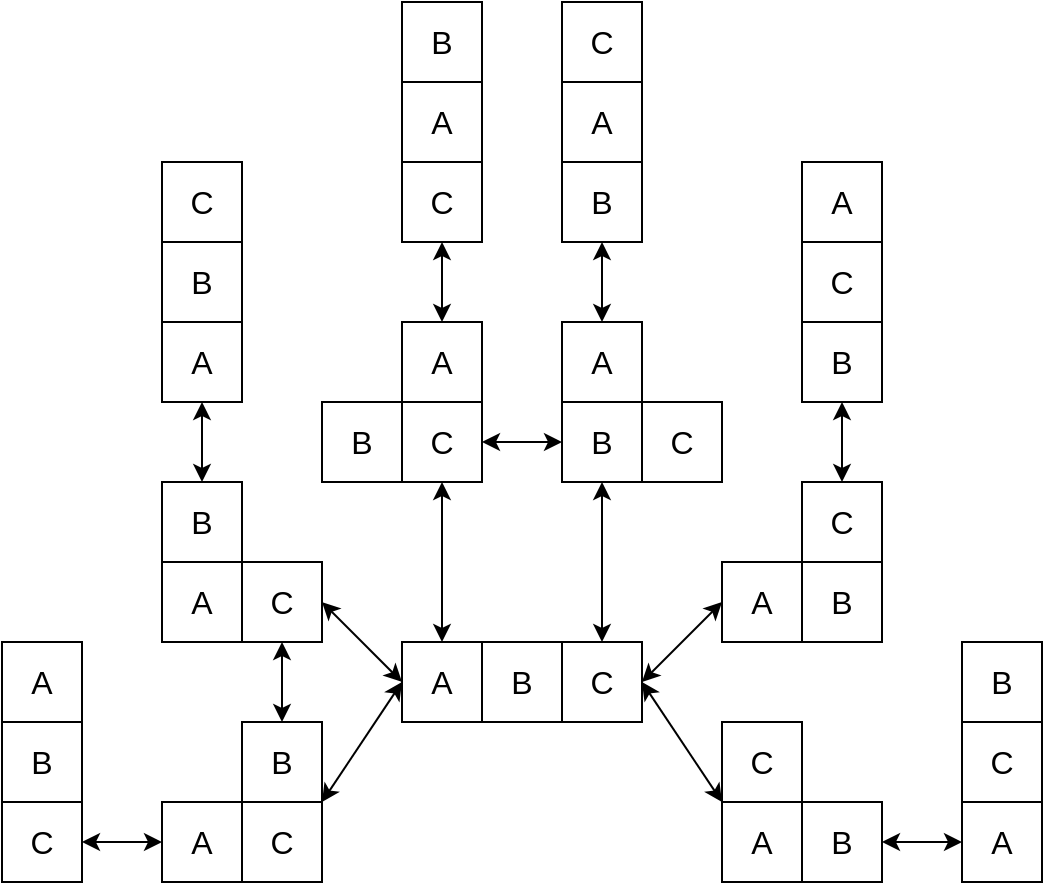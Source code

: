 <mxfile version="16.5.2" type="device"><diagram id="myoUr3GNk_nKLyKWxfPX" name="Page-1"><mxGraphModel dx="587" dy="1016" grid="1" gridSize="10" guides="1" tooltips="1" connect="1" arrows="1" fold="1" page="1" pageScale="1" pageWidth="560" pageHeight="500" math="0" shadow="0"><root><mxCell id="0"/><mxCell id="1" parent="0"/><mxCell id="YtPnpCgJNDeQvOctUt31-3" value="" style="group" vertex="1" connectable="0" parent="1"><mxGeometry x="10" y="-90" width="40" height="40" as="geometry"/></mxCell><mxCell id="YtPnpCgJNDeQvOctUt31-1" value="" style="rounded=0;whiteSpace=wrap;html=1;" vertex="1" parent="YtPnpCgJNDeQvOctUt31-3"><mxGeometry width="40" height="40" as="geometry"/></mxCell><mxCell id="YtPnpCgJNDeQvOctUt31-2" value="&lt;font style=&quot;font-size: 16px&quot;&gt;C&lt;/font&gt;" style="text;html=1;strokeColor=none;fillColor=none;align=center;verticalAlign=middle;whiteSpace=wrap;rounded=0;" vertex="1" parent="YtPnpCgJNDeQvOctUt31-3"><mxGeometry width="40" height="40" as="geometry"/></mxCell><mxCell id="YtPnpCgJNDeQvOctUt31-14" value="" style="group" vertex="1" connectable="0" parent="1"><mxGeometry x="10" y="-130" width="40" height="40" as="geometry"/></mxCell><mxCell id="YtPnpCgJNDeQvOctUt31-15" value="" style="rounded=0;whiteSpace=wrap;html=1;" vertex="1" parent="YtPnpCgJNDeQvOctUt31-14"><mxGeometry width="40" height="40" as="geometry"/></mxCell><mxCell id="YtPnpCgJNDeQvOctUt31-16" value="&lt;font style=&quot;font-size: 16px&quot;&gt;B&lt;/font&gt;" style="text;html=1;strokeColor=none;fillColor=none;align=center;verticalAlign=middle;whiteSpace=wrap;rounded=0;" vertex="1" parent="YtPnpCgJNDeQvOctUt31-14"><mxGeometry width="40" height="40" as="geometry"/></mxCell><mxCell id="YtPnpCgJNDeQvOctUt31-17" value="" style="group" vertex="1" connectable="0" parent="1"><mxGeometry x="10" y="-170" width="40" height="40" as="geometry"/></mxCell><mxCell id="YtPnpCgJNDeQvOctUt31-18" value="" style="rounded=0;whiteSpace=wrap;html=1;" vertex="1" parent="YtPnpCgJNDeQvOctUt31-17"><mxGeometry width="40" height="40" as="geometry"/></mxCell><mxCell id="YtPnpCgJNDeQvOctUt31-19" value="&lt;font style=&quot;font-size: 16px&quot;&gt;A&lt;/font&gt;" style="text;html=1;strokeColor=none;fillColor=none;align=center;verticalAlign=middle;whiteSpace=wrap;rounded=0;" vertex="1" parent="YtPnpCgJNDeQvOctUt31-17"><mxGeometry width="40" height="40" as="geometry"/></mxCell><mxCell id="YtPnpCgJNDeQvOctUt31-20" value="" style="group" vertex="1" connectable="0" parent="1"><mxGeometry x="130" y="-90" width="40" height="40" as="geometry"/></mxCell><mxCell id="YtPnpCgJNDeQvOctUt31-21" value="" style="rounded=0;whiteSpace=wrap;html=1;" vertex="1" parent="YtPnpCgJNDeQvOctUt31-20"><mxGeometry width="40" height="40" as="geometry"/></mxCell><mxCell id="YtPnpCgJNDeQvOctUt31-22" value="&lt;font style=&quot;font-size: 16px&quot;&gt;C&lt;/font&gt;" style="text;html=1;strokeColor=none;fillColor=none;align=center;verticalAlign=middle;whiteSpace=wrap;rounded=0;" vertex="1" parent="YtPnpCgJNDeQvOctUt31-20"><mxGeometry width="40" height="40" as="geometry"/></mxCell><mxCell id="YtPnpCgJNDeQvOctUt31-23" value="" style="group" vertex="1" connectable="0" parent="1"><mxGeometry x="130" y="-130" width="40" height="40" as="geometry"/></mxCell><mxCell id="YtPnpCgJNDeQvOctUt31-24" value="" style="rounded=0;whiteSpace=wrap;html=1;" vertex="1" parent="YtPnpCgJNDeQvOctUt31-23"><mxGeometry width="40" height="40" as="geometry"/></mxCell><mxCell id="YtPnpCgJNDeQvOctUt31-25" value="&lt;font style=&quot;font-size: 16px&quot;&gt;B&lt;/font&gt;" style="text;html=1;strokeColor=none;fillColor=none;align=center;verticalAlign=middle;whiteSpace=wrap;rounded=0;" vertex="1" parent="YtPnpCgJNDeQvOctUt31-23"><mxGeometry width="40" height="40" as="geometry"/></mxCell><mxCell id="YtPnpCgJNDeQvOctUt31-26" value="" style="group" vertex="1" connectable="0" parent="1"><mxGeometry x="90" y="-90" width="40" height="40" as="geometry"/></mxCell><mxCell id="YtPnpCgJNDeQvOctUt31-27" value="" style="rounded=0;whiteSpace=wrap;html=1;" vertex="1" parent="YtPnpCgJNDeQvOctUt31-26"><mxGeometry width="40" height="40" as="geometry"/></mxCell><mxCell id="YtPnpCgJNDeQvOctUt31-28" value="&lt;font style=&quot;font-size: 16px&quot;&gt;A&lt;/font&gt;" style="text;html=1;strokeColor=none;fillColor=none;align=center;verticalAlign=middle;whiteSpace=wrap;rounded=0;" vertex="1" parent="YtPnpCgJNDeQvOctUt31-26"><mxGeometry width="40" height="40" as="geometry"/></mxCell><mxCell id="YtPnpCgJNDeQvOctUt31-29" value="" style="endArrow=classic;startArrow=classic;html=1;rounded=0;fontSize=16;exitX=0;exitY=0.5;exitDx=0;exitDy=0;entryX=1;entryY=0.5;entryDx=0;entryDy=0;" edge="1" parent="1" source="YtPnpCgJNDeQvOctUt31-28" target="YtPnpCgJNDeQvOctUt31-2"><mxGeometry width="50" height="50" relative="1" as="geometry"><mxPoint x="140" y="-100" as="sourcePoint"/><mxPoint x="60" y="-70" as="targetPoint"/></mxGeometry></mxCell><mxCell id="YtPnpCgJNDeQvOctUt31-30" value="" style="group" vertex="1" connectable="0" parent="1"><mxGeometry x="130" y="-210" width="40" height="40" as="geometry"/></mxCell><mxCell id="YtPnpCgJNDeQvOctUt31-31" value="" style="rounded=0;whiteSpace=wrap;html=1;" vertex="1" parent="YtPnpCgJNDeQvOctUt31-30"><mxGeometry width="40" height="40" as="geometry"/></mxCell><mxCell id="YtPnpCgJNDeQvOctUt31-32" value="&lt;font style=&quot;font-size: 16px&quot;&gt;C&lt;/font&gt;" style="text;html=1;strokeColor=none;fillColor=none;align=center;verticalAlign=middle;whiteSpace=wrap;rounded=0;" vertex="1" parent="YtPnpCgJNDeQvOctUt31-30"><mxGeometry width="40" height="40" as="geometry"/></mxCell><mxCell id="YtPnpCgJNDeQvOctUt31-33" value="" style="group" vertex="1" connectable="0" parent="1"><mxGeometry x="90" y="-250" width="40" height="40" as="geometry"/></mxCell><mxCell id="YtPnpCgJNDeQvOctUt31-34" value="" style="rounded=0;whiteSpace=wrap;html=1;" vertex="1" parent="YtPnpCgJNDeQvOctUt31-33"><mxGeometry width="40" height="40" as="geometry"/></mxCell><mxCell id="YtPnpCgJNDeQvOctUt31-35" value="&lt;font style=&quot;font-size: 16px&quot;&gt;B&lt;/font&gt;" style="text;html=1;strokeColor=none;fillColor=none;align=center;verticalAlign=middle;whiteSpace=wrap;rounded=0;" vertex="1" parent="YtPnpCgJNDeQvOctUt31-33"><mxGeometry width="40" height="40" as="geometry"/></mxCell><mxCell id="YtPnpCgJNDeQvOctUt31-36" value="" style="group" vertex="1" connectable="0" parent="1"><mxGeometry x="90" y="-210" width="40" height="40" as="geometry"/></mxCell><mxCell id="YtPnpCgJNDeQvOctUt31-37" value="" style="rounded=0;whiteSpace=wrap;html=1;" vertex="1" parent="YtPnpCgJNDeQvOctUt31-36"><mxGeometry width="40" height="40" as="geometry"/></mxCell><mxCell id="YtPnpCgJNDeQvOctUt31-38" value="&lt;font style=&quot;font-size: 16px&quot;&gt;A&lt;/font&gt;" style="text;html=1;strokeColor=none;fillColor=none;align=center;verticalAlign=middle;whiteSpace=wrap;rounded=0;" vertex="1" parent="YtPnpCgJNDeQvOctUt31-36"><mxGeometry width="40" height="40" as="geometry"/></mxCell><mxCell id="YtPnpCgJNDeQvOctUt31-39" value="" style="group" vertex="1" connectable="0" parent="1"><mxGeometry x="90" y="-410" width="40" height="40" as="geometry"/></mxCell><mxCell id="YtPnpCgJNDeQvOctUt31-40" value="" style="rounded=0;whiteSpace=wrap;html=1;" vertex="1" parent="YtPnpCgJNDeQvOctUt31-39"><mxGeometry width="40" height="40" as="geometry"/></mxCell><mxCell id="YtPnpCgJNDeQvOctUt31-41" value="&lt;font style=&quot;font-size: 16px&quot;&gt;C&lt;/font&gt;" style="text;html=1;strokeColor=none;fillColor=none;align=center;verticalAlign=middle;whiteSpace=wrap;rounded=0;" vertex="1" parent="YtPnpCgJNDeQvOctUt31-39"><mxGeometry width="40" height="40" as="geometry"/></mxCell><mxCell id="YtPnpCgJNDeQvOctUt31-42" value="" style="group" vertex="1" connectable="0" parent="1"><mxGeometry x="90" y="-370" width="40" height="40" as="geometry"/></mxCell><mxCell id="YtPnpCgJNDeQvOctUt31-43" value="" style="rounded=0;whiteSpace=wrap;html=1;" vertex="1" parent="YtPnpCgJNDeQvOctUt31-42"><mxGeometry width="40" height="40" as="geometry"/></mxCell><mxCell id="YtPnpCgJNDeQvOctUt31-44" value="&lt;font style=&quot;font-size: 16px&quot;&gt;B&lt;/font&gt;" style="text;html=1;strokeColor=none;fillColor=none;align=center;verticalAlign=middle;whiteSpace=wrap;rounded=0;" vertex="1" parent="YtPnpCgJNDeQvOctUt31-42"><mxGeometry width="40" height="40" as="geometry"/></mxCell><mxCell id="YtPnpCgJNDeQvOctUt31-45" value="" style="group" vertex="1" connectable="0" parent="1"><mxGeometry x="90" y="-330" width="40" height="40" as="geometry"/></mxCell><mxCell id="YtPnpCgJNDeQvOctUt31-46" value="" style="rounded=0;whiteSpace=wrap;html=1;" vertex="1" parent="YtPnpCgJNDeQvOctUt31-45"><mxGeometry width="40" height="40" as="geometry"/></mxCell><mxCell id="YtPnpCgJNDeQvOctUt31-47" value="&lt;font style=&quot;font-size: 16px&quot;&gt;A&lt;/font&gt;" style="text;html=1;strokeColor=none;fillColor=none;align=center;verticalAlign=middle;whiteSpace=wrap;rounded=0;" vertex="1" parent="YtPnpCgJNDeQvOctUt31-45"><mxGeometry width="40" height="40" as="geometry"/></mxCell><mxCell id="YtPnpCgJNDeQvOctUt31-48" value="" style="endArrow=classic;startArrow=classic;html=1;rounded=0;fontSize=16;exitX=0.5;exitY=0;exitDx=0;exitDy=0;entryX=0.5;entryY=1;entryDx=0;entryDy=0;" edge="1" parent="1" source="YtPnpCgJNDeQvOctUt31-25" target="YtPnpCgJNDeQvOctUt31-32"><mxGeometry width="50" height="50" relative="1" as="geometry"><mxPoint x="140" y="-170" as="sourcePoint"/><mxPoint x="190" y="-220" as="targetPoint"/></mxGeometry></mxCell><mxCell id="YtPnpCgJNDeQvOctUt31-49" value="" style="endArrow=classic;startArrow=classic;html=1;rounded=0;fontSize=16;entryX=0.5;entryY=1;entryDx=0;entryDy=0;exitX=0.5;exitY=0;exitDx=0;exitDy=0;" edge="1" parent="1" source="YtPnpCgJNDeQvOctUt31-35" target="YtPnpCgJNDeQvOctUt31-47"><mxGeometry width="50" height="50" relative="1" as="geometry"><mxPoint x="140" y="-170" as="sourcePoint"/><mxPoint x="190" y="-220" as="targetPoint"/></mxGeometry></mxCell><mxCell id="YtPnpCgJNDeQvOctUt31-50" value="" style="group" vertex="1" connectable="0" parent="1"><mxGeometry x="290" y="-170" width="40" height="40" as="geometry"/></mxCell><mxCell id="YtPnpCgJNDeQvOctUt31-51" value="" style="rounded=0;whiteSpace=wrap;html=1;" vertex="1" parent="YtPnpCgJNDeQvOctUt31-50"><mxGeometry width="40" height="40" as="geometry"/></mxCell><mxCell id="YtPnpCgJNDeQvOctUt31-52" value="&lt;font style=&quot;font-size: 16px&quot;&gt;C&lt;/font&gt;" style="text;html=1;strokeColor=none;fillColor=none;align=center;verticalAlign=middle;whiteSpace=wrap;rounded=0;" vertex="1" parent="YtPnpCgJNDeQvOctUt31-50"><mxGeometry width="40" height="40" as="geometry"/></mxCell><mxCell id="YtPnpCgJNDeQvOctUt31-53" value="" style="group" vertex="1" connectable="0" parent="1"><mxGeometry x="250" y="-170" width="40" height="40" as="geometry"/></mxCell><mxCell id="YtPnpCgJNDeQvOctUt31-54" value="" style="rounded=0;whiteSpace=wrap;html=1;" vertex="1" parent="YtPnpCgJNDeQvOctUt31-53"><mxGeometry width="40" height="40" as="geometry"/></mxCell><mxCell id="YtPnpCgJNDeQvOctUt31-55" value="&lt;font style=&quot;font-size: 16px&quot;&gt;B&lt;/font&gt;" style="text;html=1;strokeColor=none;fillColor=none;align=center;verticalAlign=middle;whiteSpace=wrap;rounded=0;" vertex="1" parent="YtPnpCgJNDeQvOctUt31-53"><mxGeometry width="40" height="40" as="geometry"/></mxCell><mxCell id="YtPnpCgJNDeQvOctUt31-56" value="" style="group" vertex="1" connectable="0" parent="1"><mxGeometry x="210" y="-170" width="40" height="40" as="geometry"/></mxCell><mxCell id="YtPnpCgJNDeQvOctUt31-57" value="" style="rounded=0;whiteSpace=wrap;html=1;" vertex="1" parent="YtPnpCgJNDeQvOctUt31-56"><mxGeometry width="40" height="40" as="geometry"/></mxCell><mxCell id="YtPnpCgJNDeQvOctUt31-58" value="&lt;font style=&quot;font-size: 16px&quot;&gt;A&lt;/font&gt;" style="text;html=1;strokeColor=none;fillColor=none;align=center;verticalAlign=middle;whiteSpace=wrap;rounded=0;" vertex="1" parent="YtPnpCgJNDeQvOctUt31-56"><mxGeometry width="40" height="40" as="geometry"/></mxCell><mxCell id="YtPnpCgJNDeQvOctUt31-59" value="" style="endArrow=classic;startArrow=classic;html=1;rounded=0;fontSize=16;exitX=1;exitY=0.5;exitDx=0;exitDy=0;entryX=0;entryY=0.5;entryDx=0;entryDy=0;" edge="1" parent="1" source="YtPnpCgJNDeQvOctUt31-32" target="YtPnpCgJNDeQvOctUt31-58"><mxGeometry width="50" height="50" relative="1" as="geometry"><mxPoint x="140" y="-190" as="sourcePoint"/><mxPoint x="190" y="-240" as="targetPoint"/></mxGeometry></mxCell><mxCell id="YtPnpCgJNDeQvOctUt31-60" value="" style="endArrow=classic;startArrow=classic;html=1;rounded=0;fontSize=16;exitX=1;exitY=1;exitDx=0;exitDy=0;" edge="1" parent="1" source="YtPnpCgJNDeQvOctUt31-25"><mxGeometry width="50" height="50" relative="1" as="geometry"><mxPoint x="160" y="-100" as="sourcePoint"/><mxPoint x="210" y="-150" as="targetPoint"/></mxGeometry></mxCell><mxCell id="YtPnpCgJNDeQvOctUt31-61" value="" style="group" vertex="1" connectable="0" parent="1"><mxGeometry x="210" y="-290" width="40" height="40" as="geometry"/></mxCell><mxCell id="YtPnpCgJNDeQvOctUt31-62" value="" style="rounded=0;whiteSpace=wrap;html=1;" vertex="1" parent="YtPnpCgJNDeQvOctUt31-61"><mxGeometry width="40" height="40" as="geometry"/></mxCell><mxCell id="YtPnpCgJNDeQvOctUt31-63" value="&lt;font style=&quot;font-size: 16px&quot;&gt;C&lt;/font&gt;" style="text;html=1;strokeColor=none;fillColor=none;align=center;verticalAlign=middle;whiteSpace=wrap;rounded=0;" vertex="1" parent="YtPnpCgJNDeQvOctUt31-61"><mxGeometry width="40" height="40" as="geometry"/></mxCell><mxCell id="YtPnpCgJNDeQvOctUt31-64" value="" style="group" vertex="1" connectable="0" parent="1"><mxGeometry x="170" y="-290" width="40" height="40" as="geometry"/></mxCell><mxCell id="YtPnpCgJNDeQvOctUt31-65" value="" style="rounded=0;whiteSpace=wrap;html=1;" vertex="1" parent="YtPnpCgJNDeQvOctUt31-64"><mxGeometry width="40" height="40" as="geometry"/></mxCell><mxCell id="YtPnpCgJNDeQvOctUt31-66" value="&lt;font style=&quot;font-size: 16px&quot;&gt;B&lt;/font&gt;" style="text;html=1;strokeColor=none;fillColor=none;align=center;verticalAlign=middle;whiteSpace=wrap;rounded=0;" vertex="1" parent="YtPnpCgJNDeQvOctUt31-64"><mxGeometry width="40" height="40" as="geometry"/></mxCell><mxCell id="YtPnpCgJNDeQvOctUt31-67" value="" style="group" vertex="1" connectable="0" parent="1"><mxGeometry x="210" y="-330" width="40" height="40" as="geometry"/></mxCell><mxCell id="YtPnpCgJNDeQvOctUt31-68" value="" style="rounded=0;whiteSpace=wrap;html=1;" vertex="1" parent="YtPnpCgJNDeQvOctUt31-67"><mxGeometry width="40" height="40" as="geometry"/></mxCell><mxCell id="YtPnpCgJNDeQvOctUt31-69" value="&lt;font style=&quot;font-size: 16px&quot;&gt;A&lt;/font&gt;" style="text;html=1;strokeColor=none;fillColor=none;align=center;verticalAlign=middle;whiteSpace=wrap;rounded=0;" vertex="1" parent="YtPnpCgJNDeQvOctUt31-67"><mxGeometry width="40" height="40" as="geometry"/></mxCell><mxCell id="YtPnpCgJNDeQvOctUt31-70" value="" style="group" vertex="1" connectable="0" parent="1"><mxGeometry x="210" y="-410" width="40" height="40" as="geometry"/></mxCell><mxCell id="YtPnpCgJNDeQvOctUt31-71" value="" style="rounded=0;whiteSpace=wrap;html=1;" vertex="1" parent="YtPnpCgJNDeQvOctUt31-70"><mxGeometry width="40" height="40" as="geometry"/></mxCell><mxCell id="YtPnpCgJNDeQvOctUt31-72" value="&lt;font style=&quot;font-size: 16px&quot;&gt;C&lt;/font&gt;" style="text;html=1;strokeColor=none;fillColor=none;align=center;verticalAlign=middle;whiteSpace=wrap;rounded=0;" vertex="1" parent="YtPnpCgJNDeQvOctUt31-70"><mxGeometry width="40" height="40" as="geometry"/></mxCell><mxCell id="YtPnpCgJNDeQvOctUt31-73" value="" style="group" vertex="1" connectable="0" parent="1"><mxGeometry x="210" y="-490" width="40" height="40" as="geometry"/></mxCell><mxCell id="YtPnpCgJNDeQvOctUt31-74" value="" style="rounded=0;whiteSpace=wrap;html=1;" vertex="1" parent="YtPnpCgJNDeQvOctUt31-73"><mxGeometry width="40" height="40" as="geometry"/></mxCell><mxCell id="YtPnpCgJNDeQvOctUt31-75" value="&lt;font style=&quot;font-size: 16px&quot;&gt;B&lt;/font&gt;" style="text;html=1;strokeColor=none;fillColor=none;align=center;verticalAlign=middle;whiteSpace=wrap;rounded=0;" vertex="1" parent="YtPnpCgJNDeQvOctUt31-73"><mxGeometry width="40" height="40" as="geometry"/></mxCell><mxCell id="YtPnpCgJNDeQvOctUt31-76" value="" style="group" vertex="1" connectable="0" parent="1"><mxGeometry x="210" y="-450" width="40" height="40" as="geometry"/></mxCell><mxCell id="YtPnpCgJNDeQvOctUt31-77" value="" style="rounded=0;whiteSpace=wrap;html=1;" vertex="1" parent="YtPnpCgJNDeQvOctUt31-76"><mxGeometry width="40" height="40" as="geometry"/></mxCell><mxCell id="YtPnpCgJNDeQvOctUt31-78" value="&lt;font style=&quot;font-size: 16px&quot;&gt;A&lt;/font&gt;" style="text;html=1;strokeColor=none;fillColor=none;align=center;verticalAlign=middle;whiteSpace=wrap;rounded=0;" vertex="1" parent="YtPnpCgJNDeQvOctUt31-76"><mxGeometry width="40" height="40" as="geometry"/></mxCell><mxCell id="YtPnpCgJNDeQvOctUt31-79" value="" style="endArrow=classic;startArrow=classic;html=1;rounded=0;fontSize=16;exitX=0.5;exitY=0;exitDx=0;exitDy=0;entryX=0.5;entryY=1;entryDx=0;entryDy=0;" edge="1" parent="1" source="YtPnpCgJNDeQvOctUt31-58" target="YtPnpCgJNDeQvOctUt31-63"><mxGeometry width="50" height="50" relative="1" as="geometry"><mxPoint x="140" y="-250" as="sourcePoint"/><mxPoint x="190" y="-300" as="targetPoint"/></mxGeometry></mxCell><mxCell id="YtPnpCgJNDeQvOctUt31-80" value="" style="endArrow=classic;startArrow=classic;html=1;rounded=0;fontSize=16;entryX=0.5;entryY=1;entryDx=0;entryDy=0;exitX=0.5;exitY=0;exitDx=0;exitDy=0;" edge="1" parent="1" source="YtPnpCgJNDeQvOctUt31-69" target="YtPnpCgJNDeQvOctUt31-72"><mxGeometry width="50" height="50" relative="1" as="geometry"><mxPoint x="230" y="-340" as="sourcePoint"/><mxPoint x="190" y="-300" as="targetPoint"/></mxGeometry></mxCell><mxCell id="YtPnpCgJNDeQvOctUt31-83" value="" style="group" vertex="1" connectable="0" parent="1"><mxGeometry x="330" y="-290" width="40" height="40" as="geometry"/></mxCell><mxCell id="YtPnpCgJNDeQvOctUt31-84" value="" style="rounded=0;whiteSpace=wrap;html=1;" vertex="1" parent="YtPnpCgJNDeQvOctUt31-83"><mxGeometry width="40" height="40" as="geometry"/></mxCell><mxCell id="YtPnpCgJNDeQvOctUt31-85" value="&lt;font style=&quot;font-size: 16px&quot;&gt;C&lt;/font&gt;" style="text;html=1;strokeColor=none;fillColor=none;align=center;verticalAlign=middle;whiteSpace=wrap;rounded=0;" vertex="1" parent="YtPnpCgJNDeQvOctUt31-83"><mxGeometry width="40" height="40" as="geometry"/></mxCell><mxCell id="YtPnpCgJNDeQvOctUt31-86" value="" style="group" vertex="1" connectable="0" parent="1"><mxGeometry x="290" y="-290" width="40" height="40" as="geometry"/></mxCell><mxCell id="YtPnpCgJNDeQvOctUt31-87" value="" style="rounded=0;whiteSpace=wrap;html=1;" vertex="1" parent="YtPnpCgJNDeQvOctUt31-86"><mxGeometry width="40" height="40" as="geometry"/></mxCell><mxCell id="YtPnpCgJNDeQvOctUt31-88" value="&lt;font style=&quot;font-size: 16px&quot;&gt;B&lt;/font&gt;" style="text;html=1;strokeColor=none;fillColor=none;align=center;verticalAlign=middle;whiteSpace=wrap;rounded=0;" vertex="1" parent="YtPnpCgJNDeQvOctUt31-86"><mxGeometry width="40" height="40" as="geometry"/></mxCell><mxCell id="YtPnpCgJNDeQvOctUt31-89" value="" style="group" vertex="1" connectable="0" parent="1"><mxGeometry x="290" y="-330" width="40" height="40" as="geometry"/></mxCell><mxCell id="YtPnpCgJNDeQvOctUt31-90" value="" style="rounded=0;whiteSpace=wrap;html=1;" vertex="1" parent="YtPnpCgJNDeQvOctUt31-89"><mxGeometry width="40" height="40" as="geometry"/></mxCell><mxCell id="YtPnpCgJNDeQvOctUt31-91" value="&lt;font style=&quot;font-size: 16px&quot;&gt;A&lt;/font&gt;" style="text;html=1;strokeColor=none;fillColor=none;align=center;verticalAlign=middle;whiteSpace=wrap;rounded=0;" vertex="1" parent="YtPnpCgJNDeQvOctUt31-89"><mxGeometry width="40" height="40" as="geometry"/></mxCell><mxCell id="YtPnpCgJNDeQvOctUt31-92" value="" style="endArrow=classic;startArrow=classic;html=1;rounded=0;fontSize=16;exitX=1;exitY=0.5;exitDx=0;exitDy=0;" edge="1" parent="1" source="YtPnpCgJNDeQvOctUt31-63"><mxGeometry width="50" height="50" relative="1" as="geometry"><mxPoint x="240" y="-220" as="sourcePoint"/><mxPoint x="290" y="-270" as="targetPoint"/></mxGeometry></mxCell><mxCell id="YtPnpCgJNDeQvOctUt31-94" value="" style="endArrow=classic;startArrow=classic;html=1;rounded=0;fontSize=16;entryX=0.5;entryY=1;entryDx=0;entryDy=0;exitX=0.5;exitY=0;exitDx=0;exitDy=0;" edge="1" parent="1" source="YtPnpCgJNDeQvOctUt31-52" target="YtPnpCgJNDeQvOctUt31-88"><mxGeometry width="50" height="50" relative="1" as="geometry"><mxPoint x="140" y="-250" as="sourcePoint"/><mxPoint x="190" y="-300" as="targetPoint"/></mxGeometry></mxCell><mxCell id="YtPnpCgJNDeQvOctUt31-95" value="" style="group" vertex="1" connectable="0" parent="1"><mxGeometry x="290" y="-490" width="40" height="40" as="geometry"/></mxCell><mxCell id="YtPnpCgJNDeQvOctUt31-96" value="" style="rounded=0;whiteSpace=wrap;html=1;" vertex="1" parent="YtPnpCgJNDeQvOctUt31-95"><mxGeometry width="40" height="40" as="geometry"/></mxCell><mxCell id="YtPnpCgJNDeQvOctUt31-97" value="&lt;font style=&quot;font-size: 16px&quot;&gt;C&lt;/font&gt;" style="text;html=1;strokeColor=none;fillColor=none;align=center;verticalAlign=middle;whiteSpace=wrap;rounded=0;" vertex="1" parent="YtPnpCgJNDeQvOctUt31-95"><mxGeometry width="40" height="40" as="geometry"/></mxCell><mxCell id="YtPnpCgJNDeQvOctUt31-98" value="" style="group" vertex="1" connectable="0" parent="1"><mxGeometry x="290" y="-410" width="40" height="40" as="geometry"/></mxCell><mxCell id="YtPnpCgJNDeQvOctUt31-99" value="" style="rounded=0;whiteSpace=wrap;html=1;" vertex="1" parent="YtPnpCgJNDeQvOctUt31-98"><mxGeometry width="40" height="40" as="geometry"/></mxCell><mxCell id="YtPnpCgJNDeQvOctUt31-100" value="&lt;font style=&quot;font-size: 16px&quot;&gt;B&lt;/font&gt;" style="text;html=1;strokeColor=none;fillColor=none;align=center;verticalAlign=middle;whiteSpace=wrap;rounded=0;" vertex="1" parent="YtPnpCgJNDeQvOctUt31-98"><mxGeometry width="40" height="40" as="geometry"/></mxCell><mxCell id="YtPnpCgJNDeQvOctUt31-101" value="" style="group" vertex="1" connectable="0" parent="1"><mxGeometry x="290" y="-450" width="40" height="40" as="geometry"/></mxCell><mxCell id="YtPnpCgJNDeQvOctUt31-102" value="" style="rounded=0;whiteSpace=wrap;html=1;" vertex="1" parent="YtPnpCgJNDeQvOctUt31-101"><mxGeometry width="40" height="40" as="geometry"/></mxCell><mxCell id="YtPnpCgJNDeQvOctUt31-103" value="&lt;font style=&quot;font-size: 16px&quot;&gt;A&lt;/font&gt;" style="text;html=1;strokeColor=none;fillColor=none;align=center;verticalAlign=middle;whiteSpace=wrap;rounded=0;" vertex="1" parent="YtPnpCgJNDeQvOctUt31-101"><mxGeometry width="40" height="40" as="geometry"/></mxCell><mxCell id="YtPnpCgJNDeQvOctUt31-104" value="" style="endArrow=classic;startArrow=classic;html=1;rounded=0;fontSize=16;exitX=0.5;exitY=0;exitDx=0;exitDy=0;" edge="1" parent="1" source="YtPnpCgJNDeQvOctUt31-91"><mxGeometry width="50" height="50" relative="1" as="geometry"><mxPoint x="260" y="-320" as="sourcePoint"/><mxPoint x="310" y="-370" as="targetPoint"/></mxGeometry></mxCell><mxCell id="YtPnpCgJNDeQvOctUt31-105" value="" style="group" vertex="1" connectable="0" parent="1"><mxGeometry x="410" y="-250" width="40" height="40" as="geometry"/></mxCell><mxCell id="YtPnpCgJNDeQvOctUt31-106" value="" style="rounded=0;whiteSpace=wrap;html=1;" vertex="1" parent="YtPnpCgJNDeQvOctUt31-105"><mxGeometry width="40" height="40" as="geometry"/></mxCell><mxCell id="YtPnpCgJNDeQvOctUt31-107" value="&lt;font style=&quot;font-size: 16px&quot;&gt;C&lt;/font&gt;" style="text;html=1;strokeColor=none;fillColor=none;align=center;verticalAlign=middle;whiteSpace=wrap;rounded=0;" vertex="1" parent="YtPnpCgJNDeQvOctUt31-105"><mxGeometry width="40" height="40" as="geometry"/></mxCell><mxCell id="YtPnpCgJNDeQvOctUt31-108" value="" style="group" vertex="1" connectable="0" parent="1"><mxGeometry x="410" y="-210" width="40" height="40" as="geometry"/></mxCell><mxCell id="YtPnpCgJNDeQvOctUt31-109" value="" style="rounded=0;whiteSpace=wrap;html=1;" vertex="1" parent="YtPnpCgJNDeQvOctUt31-108"><mxGeometry width="40" height="40" as="geometry"/></mxCell><mxCell id="YtPnpCgJNDeQvOctUt31-110" value="&lt;font style=&quot;font-size: 16px&quot;&gt;B&lt;/font&gt;" style="text;html=1;strokeColor=none;fillColor=none;align=center;verticalAlign=middle;whiteSpace=wrap;rounded=0;" vertex="1" parent="YtPnpCgJNDeQvOctUt31-108"><mxGeometry width="40" height="40" as="geometry"/></mxCell><mxCell id="YtPnpCgJNDeQvOctUt31-111" value="" style="group" vertex="1" connectable="0" parent="1"><mxGeometry x="370" y="-210" width="40" height="40" as="geometry"/></mxCell><mxCell id="YtPnpCgJNDeQvOctUt31-112" value="" style="rounded=0;whiteSpace=wrap;html=1;" vertex="1" parent="YtPnpCgJNDeQvOctUt31-111"><mxGeometry width="40" height="40" as="geometry"/></mxCell><mxCell id="YtPnpCgJNDeQvOctUt31-113" value="&lt;font style=&quot;font-size: 16px&quot;&gt;A&lt;/font&gt;" style="text;html=1;strokeColor=none;fillColor=none;align=center;verticalAlign=middle;whiteSpace=wrap;rounded=0;" vertex="1" parent="YtPnpCgJNDeQvOctUt31-111"><mxGeometry width="40" height="40" as="geometry"/></mxCell><mxCell id="YtPnpCgJNDeQvOctUt31-114" value="" style="group" vertex="1" connectable="0" parent="1"><mxGeometry x="370" y="-130" width="40" height="40" as="geometry"/></mxCell><mxCell id="YtPnpCgJNDeQvOctUt31-115" value="" style="rounded=0;whiteSpace=wrap;html=1;" vertex="1" parent="YtPnpCgJNDeQvOctUt31-114"><mxGeometry width="40" height="40" as="geometry"/></mxCell><mxCell id="YtPnpCgJNDeQvOctUt31-116" value="&lt;font style=&quot;font-size: 16px&quot;&gt;C&lt;/font&gt;" style="text;html=1;strokeColor=none;fillColor=none;align=center;verticalAlign=middle;whiteSpace=wrap;rounded=0;" vertex="1" parent="YtPnpCgJNDeQvOctUt31-114"><mxGeometry width="40" height="40" as="geometry"/></mxCell><mxCell id="YtPnpCgJNDeQvOctUt31-117" value="" style="group" vertex="1" connectable="0" parent="1"><mxGeometry x="410" y="-90" width="40" height="40" as="geometry"/></mxCell><mxCell id="YtPnpCgJNDeQvOctUt31-118" value="" style="rounded=0;whiteSpace=wrap;html=1;" vertex="1" parent="YtPnpCgJNDeQvOctUt31-117"><mxGeometry width="40" height="40" as="geometry"/></mxCell><mxCell id="YtPnpCgJNDeQvOctUt31-119" value="&lt;font style=&quot;font-size: 16px&quot;&gt;B&lt;/font&gt;" style="text;html=1;strokeColor=none;fillColor=none;align=center;verticalAlign=middle;whiteSpace=wrap;rounded=0;" vertex="1" parent="YtPnpCgJNDeQvOctUt31-117"><mxGeometry width="40" height="40" as="geometry"/></mxCell><mxCell id="YtPnpCgJNDeQvOctUt31-120" value="" style="group" vertex="1" connectable="0" parent="1"><mxGeometry x="370" y="-90" width="40" height="40" as="geometry"/></mxCell><mxCell id="YtPnpCgJNDeQvOctUt31-121" value="" style="rounded=0;whiteSpace=wrap;html=1;" vertex="1" parent="YtPnpCgJNDeQvOctUt31-120"><mxGeometry width="40" height="40" as="geometry"/></mxCell><mxCell id="YtPnpCgJNDeQvOctUt31-122" value="&lt;font style=&quot;font-size: 16px&quot;&gt;A&lt;/font&gt;" style="text;html=1;strokeColor=none;fillColor=none;align=center;verticalAlign=middle;whiteSpace=wrap;rounded=0;" vertex="1" parent="YtPnpCgJNDeQvOctUt31-120"><mxGeometry width="40" height="40" as="geometry"/></mxCell><mxCell id="YtPnpCgJNDeQvOctUt31-123" value="" style="endArrow=classic;startArrow=classic;html=1;rounded=0;fontSize=16;exitX=1;exitY=0.5;exitDx=0;exitDy=0;" edge="1" parent="1" source="YtPnpCgJNDeQvOctUt31-52"><mxGeometry width="50" height="50" relative="1" as="geometry"><mxPoint x="320" y="-140" as="sourcePoint"/><mxPoint x="370" y="-190" as="targetPoint"/></mxGeometry></mxCell><mxCell id="YtPnpCgJNDeQvOctUt31-124" value="" style="endArrow=classic;startArrow=classic;html=1;rounded=0;fontSize=16;exitX=1;exitY=0.5;exitDx=0;exitDy=0;" edge="1" parent="1" source="YtPnpCgJNDeQvOctUt31-52"><mxGeometry width="50" height="50" relative="1" as="geometry"><mxPoint x="320" y="-40" as="sourcePoint"/><mxPoint x="370" y="-90" as="targetPoint"/></mxGeometry></mxCell><mxCell id="YtPnpCgJNDeQvOctUt31-125" value="" style="group" vertex="1" connectable="0" parent="1"><mxGeometry x="410" y="-370" width="40" height="40" as="geometry"/></mxCell><mxCell id="YtPnpCgJNDeQvOctUt31-126" value="" style="rounded=0;whiteSpace=wrap;html=1;" vertex="1" parent="YtPnpCgJNDeQvOctUt31-125"><mxGeometry width="40" height="40" as="geometry"/></mxCell><mxCell id="YtPnpCgJNDeQvOctUt31-127" value="&lt;font style=&quot;font-size: 16px&quot;&gt;C&lt;/font&gt;" style="text;html=1;strokeColor=none;fillColor=none;align=center;verticalAlign=middle;whiteSpace=wrap;rounded=0;" vertex="1" parent="YtPnpCgJNDeQvOctUt31-125"><mxGeometry width="40" height="40" as="geometry"/></mxCell><mxCell id="YtPnpCgJNDeQvOctUt31-128" value="" style="group" vertex="1" connectable="0" parent="1"><mxGeometry x="410" y="-330" width="40" height="40" as="geometry"/></mxCell><mxCell id="YtPnpCgJNDeQvOctUt31-129" value="" style="rounded=0;whiteSpace=wrap;html=1;" vertex="1" parent="YtPnpCgJNDeQvOctUt31-128"><mxGeometry width="40" height="40" as="geometry"/></mxCell><mxCell id="YtPnpCgJNDeQvOctUt31-130" value="&lt;font style=&quot;font-size: 16px&quot;&gt;B&lt;/font&gt;" style="text;html=1;strokeColor=none;fillColor=none;align=center;verticalAlign=middle;whiteSpace=wrap;rounded=0;" vertex="1" parent="YtPnpCgJNDeQvOctUt31-128"><mxGeometry width="40" height="40" as="geometry"/></mxCell><mxCell id="YtPnpCgJNDeQvOctUt31-131" value="" style="group" vertex="1" connectable="0" parent="1"><mxGeometry x="410" y="-410" width="40" height="40" as="geometry"/></mxCell><mxCell id="YtPnpCgJNDeQvOctUt31-132" value="" style="rounded=0;whiteSpace=wrap;html=1;" vertex="1" parent="YtPnpCgJNDeQvOctUt31-131"><mxGeometry width="40" height="40" as="geometry"/></mxCell><mxCell id="YtPnpCgJNDeQvOctUt31-133" value="&lt;font style=&quot;font-size: 16px&quot;&gt;A&lt;/font&gt;" style="text;html=1;strokeColor=none;fillColor=none;align=center;verticalAlign=middle;whiteSpace=wrap;rounded=0;" vertex="1" parent="YtPnpCgJNDeQvOctUt31-131"><mxGeometry width="40" height="40" as="geometry"/></mxCell><mxCell id="YtPnpCgJNDeQvOctUt31-134" value="" style="endArrow=classic;startArrow=classic;html=1;rounded=0;fontSize=16;entryX=0.5;entryY=1;entryDx=0;entryDy=0;exitX=0.5;exitY=0;exitDx=0;exitDy=0;" edge="1" parent="1" source="YtPnpCgJNDeQvOctUt31-107" target="YtPnpCgJNDeQvOctUt31-130"><mxGeometry width="50" height="50" relative="1" as="geometry"><mxPoint x="350" y="-260" as="sourcePoint"/><mxPoint x="400" y="-310" as="targetPoint"/></mxGeometry></mxCell><mxCell id="YtPnpCgJNDeQvOctUt31-135" value="" style="group" vertex="1" connectable="0" parent="1"><mxGeometry x="490" y="-130" width="40" height="40" as="geometry"/></mxCell><mxCell id="YtPnpCgJNDeQvOctUt31-136" value="" style="rounded=0;whiteSpace=wrap;html=1;" vertex="1" parent="YtPnpCgJNDeQvOctUt31-135"><mxGeometry width="40" height="40" as="geometry"/></mxCell><mxCell id="YtPnpCgJNDeQvOctUt31-137" value="&lt;font style=&quot;font-size: 16px&quot;&gt;C&lt;/font&gt;" style="text;html=1;strokeColor=none;fillColor=none;align=center;verticalAlign=middle;whiteSpace=wrap;rounded=0;" vertex="1" parent="YtPnpCgJNDeQvOctUt31-135"><mxGeometry width="40" height="40" as="geometry"/></mxCell><mxCell id="YtPnpCgJNDeQvOctUt31-138" value="" style="group" vertex="1" connectable="0" parent="1"><mxGeometry x="490" y="-170" width="40" height="40" as="geometry"/></mxCell><mxCell id="YtPnpCgJNDeQvOctUt31-139" value="" style="rounded=0;whiteSpace=wrap;html=1;" vertex="1" parent="YtPnpCgJNDeQvOctUt31-138"><mxGeometry width="40" height="40" as="geometry"/></mxCell><mxCell id="YtPnpCgJNDeQvOctUt31-140" value="&lt;font style=&quot;font-size: 16px&quot;&gt;B&lt;/font&gt;" style="text;html=1;strokeColor=none;fillColor=none;align=center;verticalAlign=middle;whiteSpace=wrap;rounded=0;" vertex="1" parent="YtPnpCgJNDeQvOctUt31-138"><mxGeometry width="40" height="40" as="geometry"/></mxCell><mxCell id="YtPnpCgJNDeQvOctUt31-141" value="" style="group" vertex="1" connectable="0" parent="1"><mxGeometry x="490" y="-90" width="40" height="40" as="geometry"/></mxCell><mxCell id="YtPnpCgJNDeQvOctUt31-142" value="" style="rounded=0;whiteSpace=wrap;html=1;" vertex="1" parent="YtPnpCgJNDeQvOctUt31-141"><mxGeometry width="40" height="40" as="geometry"/></mxCell><mxCell id="YtPnpCgJNDeQvOctUt31-143" value="&lt;font style=&quot;font-size: 16px&quot;&gt;A&lt;/font&gt;" style="text;html=1;strokeColor=none;fillColor=none;align=center;verticalAlign=middle;whiteSpace=wrap;rounded=0;" vertex="1" parent="YtPnpCgJNDeQvOctUt31-141"><mxGeometry width="40" height="40" as="geometry"/></mxCell><mxCell id="YtPnpCgJNDeQvOctUt31-144" value="" style="endArrow=classic;startArrow=classic;html=1;rounded=0;fontSize=16;exitX=1;exitY=0.5;exitDx=0;exitDy=0;" edge="1" parent="1" source="YtPnpCgJNDeQvOctUt31-119"><mxGeometry width="50" height="50" relative="1" as="geometry"><mxPoint x="440" y="-20" as="sourcePoint"/><mxPoint x="490" y="-70" as="targetPoint"/></mxGeometry></mxCell></root></mxGraphModel></diagram></mxfile>